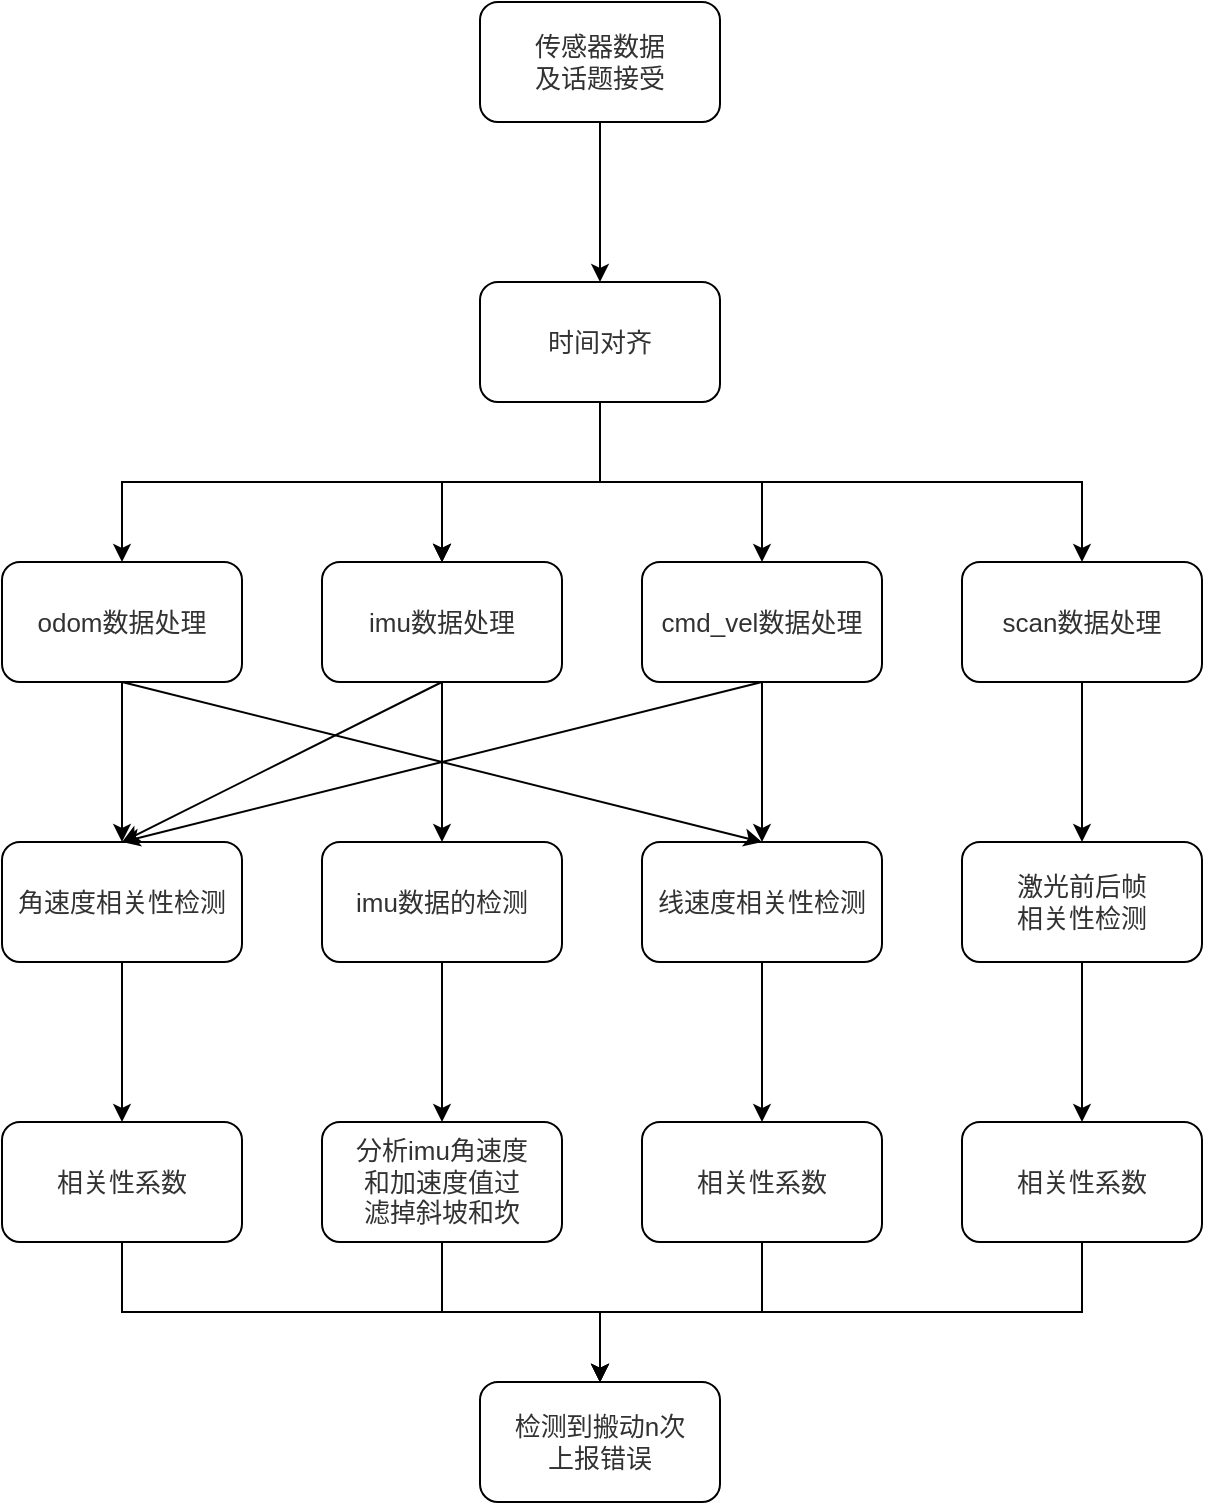 <mxfile version="24.6.4" type="github">
  <diagram id="C5RBs43oDa-KdzZeNtuy" name="Page-1">
    <mxGraphModel dx="1671" dy="798" grid="1" gridSize="10" guides="1" tooltips="1" connect="1" arrows="1" fold="1" page="1" pageScale="1" pageWidth="827" pageHeight="1169" math="0" shadow="0">
      <root>
        <mxCell id="WIyWlLk6GJQsqaUBKTNV-0" />
        <mxCell id="WIyWlLk6GJQsqaUBKTNV-1" parent="WIyWlLk6GJQsqaUBKTNV-0" />
        <mxCell id="gsUSIvWk5guMBdTR6faK-10" value="" style="edgeStyle=orthogonalEdgeStyle;rounded=0;orthogonalLoop=1;jettySize=auto;html=1;" edge="1" parent="WIyWlLk6GJQsqaUBKTNV-1" source="gsUSIvWk5guMBdTR6faK-8" target="gsUSIvWk5guMBdTR6faK-9">
          <mxGeometry relative="1" as="geometry" />
        </mxCell>
        <mxCell id="gsUSIvWk5guMBdTR6faK-8" value="&lt;span style=&quot;color: rgb(50, 50, 50); font-family: &amp;quot;Microsoft YaHei&amp;quot;, 微软雅黑, Arial; font-size: 13px; background-color: rgba(255, 255, 255, 0.01);&quot;&gt;传感器数据&lt;/span&gt;&lt;div&gt;&lt;span style=&quot;color: rgb(50, 50, 50); font-family: &amp;quot;Microsoft YaHei&amp;quot;, 微软雅黑, Arial; font-size: 13px; background-color: rgba(255, 255, 255, 0.01);&quot;&gt;及话题接受&lt;/span&gt;&lt;/div&gt;" style="rounded=1;whiteSpace=wrap;html=1;" vertex="1" parent="WIyWlLk6GJQsqaUBKTNV-1">
          <mxGeometry x="339" y="30" width="120" height="60" as="geometry" />
        </mxCell>
        <mxCell id="gsUSIvWk5guMBdTR6faK-12" value="" style="edgeStyle=orthogonalEdgeStyle;rounded=0;orthogonalLoop=1;jettySize=auto;html=1;exitX=0.5;exitY=1;exitDx=0;exitDy=0;" edge="1" parent="WIyWlLk6GJQsqaUBKTNV-1" source="gsUSIvWk5guMBdTR6faK-9" target="gsUSIvWk5guMBdTR6faK-11">
          <mxGeometry relative="1" as="geometry" />
        </mxCell>
        <mxCell id="gsUSIvWk5guMBdTR6faK-14" value="" style="edgeStyle=orthogonalEdgeStyle;rounded=0;orthogonalLoop=1;jettySize=auto;html=1;" edge="1" parent="WIyWlLk6GJQsqaUBKTNV-1" source="gsUSIvWk5guMBdTR6faK-9" target="gsUSIvWk5guMBdTR6faK-13">
          <mxGeometry relative="1" as="geometry" />
        </mxCell>
        <mxCell id="gsUSIvWk5guMBdTR6faK-15" value="" style="edgeStyle=orthogonalEdgeStyle;rounded=0;orthogonalLoop=1;jettySize=auto;html=1;" edge="1" parent="WIyWlLk6GJQsqaUBKTNV-1" source="gsUSIvWk5guMBdTR6faK-9" target="gsUSIvWk5guMBdTR6faK-13">
          <mxGeometry relative="1" as="geometry" />
        </mxCell>
        <mxCell id="gsUSIvWk5guMBdTR6faK-16" value="" style="edgeStyle=orthogonalEdgeStyle;rounded=0;orthogonalLoop=1;jettySize=auto;html=1;" edge="1" parent="WIyWlLk6GJQsqaUBKTNV-1" source="gsUSIvWk5guMBdTR6faK-9" target="gsUSIvWk5guMBdTR6faK-13">
          <mxGeometry relative="1" as="geometry" />
        </mxCell>
        <mxCell id="gsUSIvWk5guMBdTR6faK-19" value="" style="edgeStyle=orthogonalEdgeStyle;rounded=0;orthogonalLoop=1;jettySize=auto;html=1;exitX=0.5;exitY=1;exitDx=0;exitDy=0;" edge="1" parent="WIyWlLk6GJQsqaUBKTNV-1" source="gsUSIvWk5guMBdTR6faK-9" target="gsUSIvWk5guMBdTR6faK-17">
          <mxGeometry relative="1" as="geometry" />
        </mxCell>
        <mxCell id="gsUSIvWk5guMBdTR6faK-21" value="" style="edgeStyle=orthogonalEdgeStyle;rounded=0;orthogonalLoop=1;jettySize=auto;html=1;" edge="1" parent="WIyWlLk6GJQsqaUBKTNV-1" source="gsUSIvWk5guMBdTR6faK-9" target="gsUSIvWk5guMBdTR6faK-20">
          <mxGeometry relative="1" as="geometry" />
        </mxCell>
        <mxCell id="gsUSIvWk5guMBdTR6faK-9" value="&lt;font face=&quot;Microsoft YaHei, 微软雅黑, Arial&quot; color=&quot;#323232&quot;&gt;&lt;span style=&quot;font-size: 13px; background-color: rgba(255, 255, 255, 0.01);&quot;&gt;时间对齐&lt;/span&gt;&lt;/font&gt;" style="rounded=1;whiteSpace=wrap;html=1;" vertex="1" parent="WIyWlLk6GJQsqaUBKTNV-1">
          <mxGeometry x="339" y="170" width="120" height="60" as="geometry" />
        </mxCell>
        <mxCell id="gsUSIvWk5guMBdTR6faK-23" value="" style="edgeStyle=orthogonalEdgeStyle;rounded=0;orthogonalLoop=1;jettySize=auto;html=1;" edge="1" parent="WIyWlLk6GJQsqaUBKTNV-1" source="gsUSIvWk5guMBdTR6faK-11" target="gsUSIvWk5guMBdTR6faK-22">
          <mxGeometry relative="1" as="geometry" />
        </mxCell>
        <mxCell id="gsUSIvWk5guMBdTR6faK-11" value="&lt;span style=&quot;color: rgb(50, 50, 50); font-family: &amp;quot;Microsoft YaHei&amp;quot;, 微软雅黑, Arial; font-size: 13px; background-color: rgba(255, 255, 255, 0.01);&quot;&gt;odom数据处理&lt;/span&gt;" style="whiteSpace=wrap;html=1;rounded=1;" vertex="1" parent="WIyWlLk6GJQsqaUBKTNV-1">
          <mxGeometry x="100" y="310" width="120" height="60" as="geometry" />
        </mxCell>
        <mxCell id="gsUSIvWk5guMBdTR6faK-25" value="" style="edgeStyle=orthogonalEdgeStyle;rounded=0;orthogonalLoop=1;jettySize=auto;html=1;" edge="1" parent="WIyWlLk6GJQsqaUBKTNV-1" source="gsUSIvWk5guMBdTR6faK-13" target="gsUSIvWk5guMBdTR6faK-24">
          <mxGeometry relative="1" as="geometry" />
        </mxCell>
        <mxCell id="gsUSIvWk5guMBdTR6faK-13" value="&lt;span style=&quot;color: rgb(50, 50, 50); font-family: &amp;quot;Microsoft YaHei&amp;quot;, 微软雅黑, Arial; font-size: 13px; background-color: rgba(255, 255, 255, 0.01);&quot;&gt;imu数据处理&lt;/span&gt;" style="whiteSpace=wrap;html=1;rounded=1;" vertex="1" parent="WIyWlLk6GJQsqaUBKTNV-1">
          <mxGeometry x="260" y="310" width="120" height="60" as="geometry" />
        </mxCell>
        <mxCell id="gsUSIvWk5guMBdTR6faK-29" value="" style="edgeStyle=orthogonalEdgeStyle;rounded=0;orthogonalLoop=1;jettySize=auto;html=1;" edge="1" parent="WIyWlLk6GJQsqaUBKTNV-1" source="gsUSIvWk5guMBdTR6faK-17" target="gsUSIvWk5guMBdTR6faK-28">
          <mxGeometry relative="1" as="geometry" />
        </mxCell>
        <mxCell id="gsUSIvWk5guMBdTR6faK-17" value="&lt;span style=&quot;color: rgb(50, 50, 50); font-family: &amp;quot;Microsoft YaHei&amp;quot;, 微软雅黑, Arial; font-size: 13px; background-color: rgba(255, 255, 255, 0.01);&quot;&gt;scan数据处理&lt;/span&gt;" style="whiteSpace=wrap;html=1;rounded=1;" vertex="1" parent="WIyWlLk6GJQsqaUBKTNV-1">
          <mxGeometry x="580" y="310" width="120" height="60" as="geometry" />
        </mxCell>
        <mxCell id="gsUSIvWk5guMBdTR6faK-27" value="" style="edgeStyle=orthogonalEdgeStyle;rounded=0;orthogonalLoop=1;jettySize=auto;html=1;" edge="1" parent="WIyWlLk6GJQsqaUBKTNV-1" source="gsUSIvWk5guMBdTR6faK-20" target="gsUSIvWk5guMBdTR6faK-26">
          <mxGeometry relative="1" as="geometry" />
        </mxCell>
        <mxCell id="gsUSIvWk5guMBdTR6faK-20" value="&lt;span style=&quot;color: rgb(50, 50, 50); font-family: &amp;quot;Microsoft YaHei&amp;quot;, 微软雅黑, Arial; font-size: 13px; background-color: rgba(255, 255, 255, 0.01);&quot;&gt;cmd_vel数据处理&lt;/span&gt;" style="whiteSpace=wrap;html=1;rounded=1;" vertex="1" parent="WIyWlLk6GJQsqaUBKTNV-1">
          <mxGeometry x="420" y="310" width="120" height="60" as="geometry" />
        </mxCell>
        <mxCell id="gsUSIvWk5guMBdTR6faK-35" value="" style="edgeStyle=orthogonalEdgeStyle;rounded=0;orthogonalLoop=1;jettySize=auto;html=1;" edge="1" parent="WIyWlLk6GJQsqaUBKTNV-1" source="gsUSIvWk5guMBdTR6faK-22" target="gsUSIvWk5guMBdTR6faK-34">
          <mxGeometry relative="1" as="geometry" />
        </mxCell>
        <mxCell id="gsUSIvWk5guMBdTR6faK-22" value="&lt;span style=&quot;color: rgb(50, 50, 50); font-family: &amp;quot;Microsoft YaHei&amp;quot;, 微软雅黑, Arial; font-size: 13px; background-color: rgba(255, 255, 255, 0.01);&quot;&gt;角速度相关性检测&lt;/span&gt;" style="whiteSpace=wrap;html=1;rounded=1;" vertex="1" parent="WIyWlLk6GJQsqaUBKTNV-1">
          <mxGeometry x="100" y="450" width="120" height="60" as="geometry" />
        </mxCell>
        <mxCell id="gsUSIvWk5guMBdTR6faK-37" value="" style="edgeStyle=orthogonalEdgeStyle;rounded=0;orthogonalLoop=1;jettySize=auto;html=1;" edge="1" parent="WIyWlLk6GJQsqaUBKTNV-1" source="gsUSIvWk5guMBdTR6faK-24" target="gsUSIvWk5guMBdTR6faK-36">
          <mxGeometry relative="1" as="geometry" />
        </mxCell>
        <mxCell id="gsUSIvWk5guMBdTR6faK-24" value="&lt;div&gt;&lt;span style=&quot;color: rgb(50, 50, 50); font-family: &amp;quot;Microsoft YaHei&amp;quot;, 微软雅黑, Arial; font-size: 13px; background-color: rgba(255, 255, 255, 0.01);&quot;&gt;imu数据的检测&lt;/span&gt;&lt;span style=&quot;color: rgb(50, 50, 50); font-family: &amp;quot;Microsoft YaHei&amp;quot;, 微软雅黑, Arial; font-size: 13px; background-color: rgba(255, 255, 255, 0.01);&quot;&gt;&lt;br&gt;&lt;/span&gt;&lt;/div&gt;" style="whiteSpace=wrap;html=1;rounded=1;" vertex="1" parent="WIyWlLk6GJQsqaUBKTNV-1">
          <mxGeometry x="260" y="450" width="120" height="60" as="geometry" />
        </mxCell>
        <mxCell id="gsUSIvWk5guMBdTR6faK-39" value="" style="edgeStyle=orthogonalEdgeStyle;rounded=0;orthogonalLoop=1;jettySize=auto;html=1;" edge="1" parent="WIyWlLk6GJQsqaUBKTNV-1" source="gsUSIvWk5guMBdTR6faK-26" target="gsUSIvWk5guMBdTR6faK-38">
          <mxGeometry relative="1" as="geometry" />
        </mxCell>
        <mxCell id="gsUSIvWk5guMBdTR6faK-26" value="&lt;span style=&quot;color: rgb(50, 50, 50); font-family: &amp;quot;Microsoft YaHei&amp;quot;, 微软雅黑, Arial; font-size: 13px; background-color: rgba(255, 255, 255, 0.01);&quot;&gt;线速度相关性检测&lt;/span&gt;" style="whiteSpace=wrap;html=1;rounded=1;" vertex="1" parent="WIyWlLk6GJQsqaUBKTNV-1">
          <mxGeometry x="420" y="450" width="120" height="60" as="geometry" />
        </mxCell>
        <mxCell id="gsUSIvWk5guMBdTR6faK-41" value="" style="edgeStyle=orthogonalEdgeStyle;rounded=0;orthogonalLoop=1;jettySize=auto;html=1;" edge="1" parent="WIyWlLk6GJQsqaUBKTNV-1" source="gsUSIvWk5guMBdTR6faK-28" target="gsUSIvWk5guMBdTR6faK-40">
          <mxGeometry relative="1" as="geometry" />
        </mxCell>
        <mxCell id="gsUSIvWk5guMBdTR6faK-28" value="&lt;span style=&quot;color: rgb(50, 50, 50); font-family: &amp;quot;Microsoft YaHei&amp;quot;, 微软雅黑, Arial; font-size: 13px; background-color: rgba(255, 255, 255, 0.01);&quot;&gt;激光前后帧&lt;/span&gt;&lt;div&gt;&lt;span style=&quot;color: rgb(50, 50, 50); font-family: &amp;quot;Microsoft YaHei&amp;quot;, 微软雅黑, Arial; font-size: 13px; background-color: rgba(255, 255, 255, 0.01);&quot;&gt;相关性检测&lt;/span&gt;&lt;/div&gt;" style="whiteSpace=wrap;html=1;rounded=1;" vertex="1" parent="WIyWlLk6GJQsqaUBKTNV-1">
          <mxGeometry x="580" y="450" width="120" height="60" as="geometry" />
        </mxCell>
        <mxCell id="gsUSIvWk5guMBdTR6faK-31" value="" style="endArrow=classic;html=1;rounded=0;entryX=0.5;entryY=0;entryDx=0;entryDy=0;exitX=0.5;exitY=1;exitDx=0;exitDy=0;" edge="1" parent="WIyWlLk6GJQsqaUBKTNV-1" source="gsUSIvWk5guMBdTR6faK-20" target="gsUSIvWk5guMBdTR6faK-22">
          <mxGeometry width="50" height="50" relative="1" as="geometry">
            <mxPoint x="390" y="420" as="sourcePoint" />
            <mxPoint x="440" y="370" as="targetPoint" />
          </mxGeometry>
        </mxCell>
        <mxCell id="gsUSIvWk5guMBdTR6faK-32" value="" style="endArrow=classic;html=1;rounded=0;exitX=0.5;exitY=1;exitDx=0;exitDy=0;entryX=0.5;entryY=0;entryDx=0;entryDy=0;" edge="1" parent="WIyWlLk6GJQsqaUBKTNV-1" source="gsUSIvWk5guMBdTR6faK-13" target="gsUSIvWk5guMBdTR6faK-22">
          <mxGeometry width="50" height="50" relative="1" as="geometry">
            <mxPoint x="390" y="420" as="sourcePoint" />
            <mxPoint x="440" y="370" as="targetPoint" />
          </mxGeometry>
        </mxCell>
        <mxCell id="gsUSIvWk5guMBdTR6faK-33" value="" style="endArrow=classic;html=1;rounded=0;exitX=0.5;exitY=1;exitDx=0;exitDy=0;entryX=0.5;entryY=0;entryDx=0;entryDy=0;" edge="1" parent="WIyWlLk6GJQsqaUBKTNV-1" source="gsUSIvWk5guMBdTR6faK-11" target="gsUSIvWk5guMBdTR6faK-26">
          <mxGeometry width="50" height="50" relative="1" as="geometry">
            <mxPoint x="390" y="420" as="sourcePoint" />
            <mxPoint x="440" y="370" as="targetPoint" />
          </mxGeometry>
        </mxCell>
        <mxCell id="gsUSIvWk5guMBdTR6faK-48" style="edgeStyle=orthogonalEdgeStyle;rounded=0;orthogonalLoop=1;jettySize=auto;html=1;exitX=0.5;exitY=1;exitDx=0;exitDy=0;entryX=0.5;entryY=0;entryDx=0;entryDy=0;" edge="1" parent="WIyWlLk6GJQsqaUBKTNV-1" source="gsUSIvWk5guMBdTR6faK-34" target="gsUSIvWk5guMBdTR6faK-42">
          <mxGeometry relative="1" as="geometry" />
        </mxCell>
        <mxCell id="gsUSIvWk5guMBdTR6faK-34" value="&lt;span style=&quot;color: rgb(50, 50, 50); font-family: &amp;quot;Microsoft YaHei&amp;quot;, 微软雅黑, Arial; font-size: 13px; background-color: rgba(255, 255, 255, 0.01);&quot;&gt;相关性系数&lt;/span&gt;" style="whiteSpace=wrap;html=1;rounded=1;" vertex="1" parent="WIyWlLk6GJQsqaUBKTNV-1">
          <mxGeometry x="100" y="590" width="120" height="60" as="geometry" />
        </mxCell>
        <mxCell id="gsUSIvWk5guMBdTR6faK-49" style="edgeStyle=orthogonalEdgeStyle;rounded=0;orthogonalLoop=1;jettySize=auto;html=1;exitX=0.5;exitY=1;exitDx=0;exitDy=0;entryX=0.5;entryY=0;entryDx=0;entryDy=0;" edge="1" parent="WIyWlLk6GJQsqaUBKTNV-1" source="gsUSIvWk5guMBdTR6faK-36" target="gsUSIvWk5guMBdTR6faK-42">
          <mxGeometry relative="1" as="geometry" />
        </mxCell>
        <mxCell id="gsUSIvWk5guMBdTR6faK-36" value="&lt;span style=&quot;color: rgb(50, 50, 50); font-family: &amp;quot;Microsoft YaHei&amp;quot;, 微软雅黑, Arial; font-size: 13px; background-color: rgba(255, 255, 255, 0.01);&quot;&gt;分析imu角速度&lt;/span&gt;&lt;div&gt;&lt;span style=&quot;color: rgb(50, 50, 50); font-family: &amp;quot;Microsoft YaHei&amp;quot;, 微软雅黑, Arial; font-size: 13px; background-color: rgba(255, 255, 255, 0.01);&quot;&gt;和&lt;/span&gt;&lt;span style=&quot;background-color: rgba(255, 255, 255, 0.01); color: rgb(50, 50, 50); font-family: &amp;quot;Microsoft YaHei&amp;quot;, 微软雅黑, Arial; font-size: 13px;&quot;&gt;加速度值过&lt;/span&gt;&lt;/div&gt;&lt;div&gt;&lt;span style=&quot;background-color: rgba(255, 255, 255, 0.01); color: rgb(50, 50, 50); font-family: &amp;quot;Microsoft YaHei&amp;quot;, 微软雅黑, Arial; font-size: 13px;&quot;&gt;滤掉&lt;/span&gt;&lt;span style=&quot;background-color: rgba(255, 255, 255, 0.01); color: rgb(50, 50, 50); font-family: &amp;quot;Microsoft YaHei&amp;quot;, 微软雅黑, Arial; font-size: 13px;&quot;&gt;斜坡和坎&lt;/span&gt;&lt;/div&gt;" style="whiteSpace=wrap;html=1;rounded=1;" vertex="1" parent="WIyWlLk6GJQsqaUBKTNV-1">
          <mxGeometry x="260" y="590" width="120" height="60" as="geometry" />
        </mxCell>
        <mxCell id="gsUSIvWk5guMBdTR6faK-50" style="edgeStyle=orthogonalEdgeStyle;rounded=0;orthogonalLoop=1;jettySize=auto;html=1;exitX=0.5;exitY=1;exitDx=0;exitDy=0;entryX=0.5;entryY=0;entryDx=0;entryDy=0;" edge="1" parent="WIyWlLk6GJQsqaUBKTNV-1" source="gsUSIvWk5guMBdTR6faK-38" target="gsUSIvWk5guMBdTR6faK-42">
          <mxGeometry relative="1" as="geometry" />
        </mxCell>
        <mxCell id="gsUSIvWk5guMBdTR6faK-38" value="&lt;span style=&quot;color: rgb(50, 50, 50); font-family: &amp;quot;Microsoft YaHei&amp;quot;, 微软雅黑, Arial; font-size: 13px; background-color: rgba(255, 255, 255, 0.01);&quot;&gt;相关性系数&lt;/span&gt;" style="whiteSpace=wrap;html=1;rounded=1;" vertex="1" parent="WIyWlLk6GJQsqaUBKTNV-1">
          <mxGeometry x="420" y="590" width="120" height="60" as="geometry" />
        </mxCell>
        <mxCell id="gsUSIvWk5guMBdTR6faK-51" style="edgeStyle=orthogonalEdgeStyle;rounded=0;orthogonalLoop=1;jettySize=auto;html=1;exitX=0.5;exitY=1;exitDx=0;exitDy=0;entryX=0.5;entryY=0;entryDx=0;entryDy=0;" edge="1" parent="WIyWlLk6GJQsqaUBKTNV-1" source="gsUSIvWk5guMBdTR6faK-40" target="gsUSIvWk5guMBdTR6faK-42">
          <mxGeometry relative="1" as="geometry" />
        </mxCell>
        <mxCell id="gsUSIvWk5guMBdTR6faK-40" value="&lt;span style=&quot;color: rgb(50, 50, 50); font-family: &amp;quot;Microsoft YaHei&amp;quot;, 微软雅黑, Arial; font-size: 13px; background-color: rgba(255, 255, 255, 0.01);&quot;&gt;相关性系数&lt;/span&gt;" style="whiteSpace=wrap;html=1;rounded=1;" vertex="1" parent="WIyWlLk6GJQsqaUBKTNV-1">
          <mxGeometry x="580" y="590" width="120" height="60" as="geometry" />
        </mxCell>
        <mxCell id="gsUSIvWk5guMBdTR6faK-42" value="&lt;span style=&quot;color: rgb(50, 50, 50); font-family: &amp;quot;Microsoft YaHei&amp;quot;, 微软雅黑, Arial; font-size: 13px; background-color: rgba(255, 255, 255, 0.01);&quot;&gt;检测到搬动n次&lt;/span&gt;&lt;div style=&quot;resize: none; outline: none; font-size: 13px; color: rgb(50, 50, 50); font-family: &amp;quot;Microsoft YaHei&amp;quot;, 微软雅黑, Arial;&quot;&gt;上报错误&lt;/div&gt;" style="whiteSpace=wrap;html=1;rounded=1;" vertex="1" parent="WIyWlLk6GJQsqaUBKTNV-1">
          <mxGeometry x="339" y="720" width="120" height="60" as="geometry" />
        </mxCell>
      </root>
    </mxGraphModel>
  </diagram>
</mxfile>
